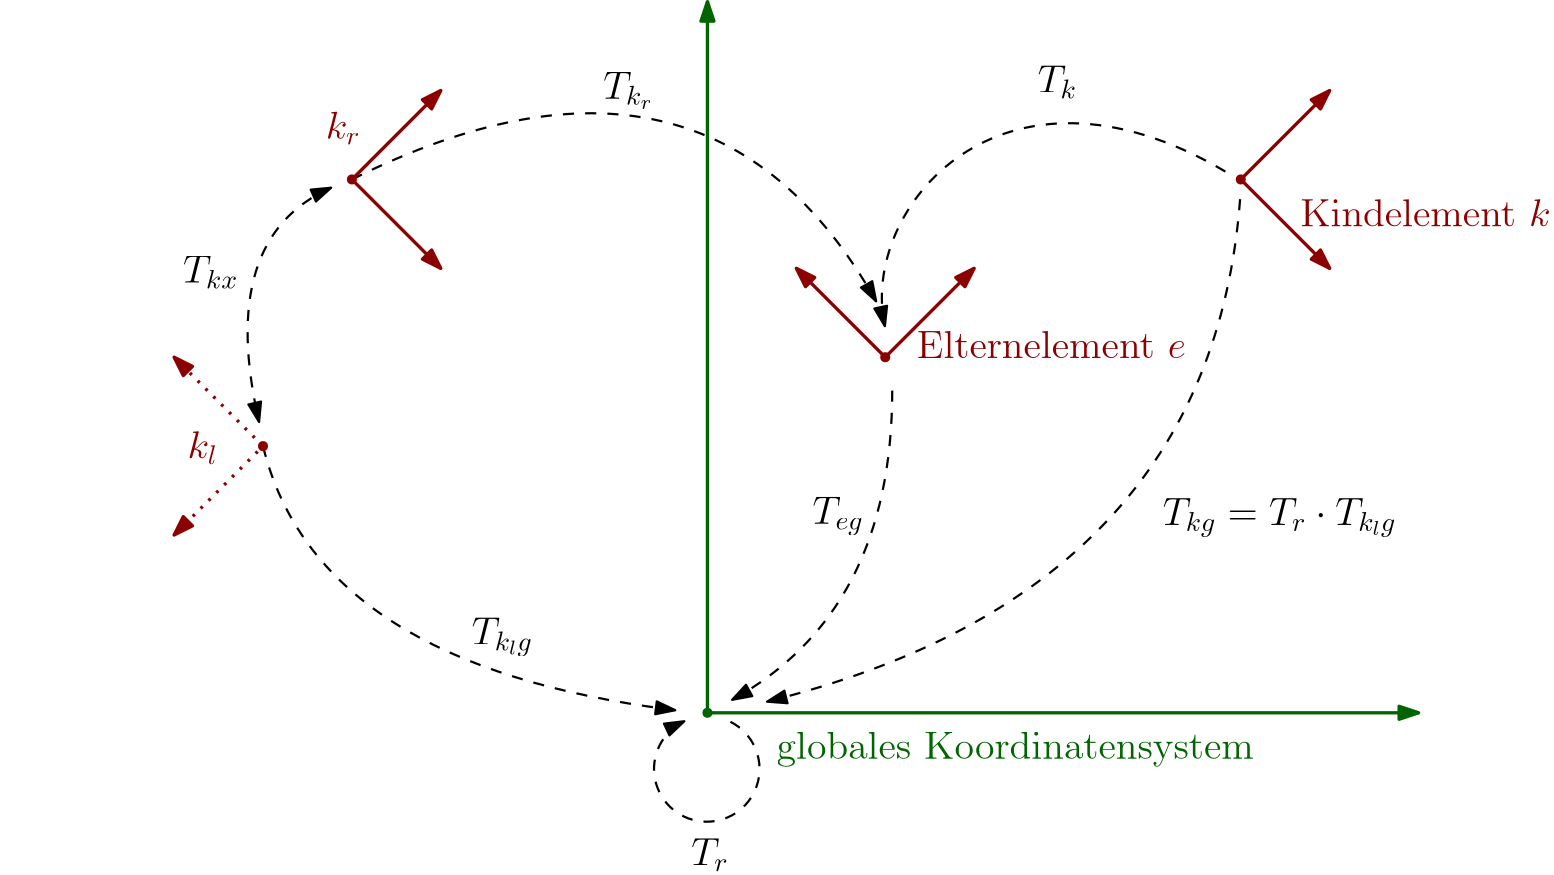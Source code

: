 <?xml version="1.0"?>
<!DOCTYPE ipe SYSTEM "ipe.dtd">
<ipe version="70212" creator="Ipe 7.2.13">
<info created="D:20200107115352" modified="D:20200528155258"/>
<ipestyle name="basic">
<symbol name="arrow/arc(spx)">
<path stroke="sym-stroke" fill="sym-stroke" pen="sym-pen">
0 0 m
-1 0.333 l
-1 -0.333 l
h
</path>
</symbol>
<symbol name="arrow/farc(spx)">
<path stroke="sym-stroke" fill="white" pen="sym-pen">
0 0 m
-1 0.333 l
-1 -0.333 l
h
</path>
</symbol>
<symbol name="arrow/ptarc(spx)">
<path stroke="sym-stroke" fill="sym-stroke" pen="sym-pen">
0 0 m
-1 0.333 l
-0.8 0 l
-1 -0.333 l
h
</path>
</symbol>
<symbol name="arrow/fptarc(spx)">
<path stroke="sym-stroke" fill="white" pen="sym-pen">
0 0 m
-1 0.333 l
-0.8 0 l
-1 -0.333 l
h
</path>
</symbol>
<symbol name="mark/circle(sx)" transformations="translations">
<path fill="sym-stroke">
0.6 0 0 0.6 0 0 e
0.4 0 0 0.4 0 0 e
</path>
</symbol>
<symbol name="mark/disk(sx)" transformations="translations">
<path fill="sym-stroke">
0.6 0 0 0.6 0 0 e
</path>
</symbol>
<symbol name="mark/fdisk(sfx)" transformations="translations">
<group>
<path fill="sym-fill">
0.5 0 0 0.5 0 0 e
</path>
<path fill="sym-stroke" fillrule="eofill">
0.6 0 0 0.6 0 0 e
0.4 0 0 0.4 0 0 e
</path>
</group>
</symbol>
<symbol name="mark/box(sx)" transformations="translations">
<path fill="sym-stroke" fillrule="eofill">
-0.6 -0.6 m
0.6 -0.6 l
0.6 0.6 l
-0.6 0.6 l
h
-0.4 -0.4 m
0.4 -0.4 l
0.4 0.4 l
-0.4 0.4 l
h
</path>
</symbol>
<symbol name="mark/square(sx)" transformations="translations">
<path fill="sym-stroke">
-0.6 -0.6 m
0.6 -0.6 l
0.6 0.6 l
-0.6 0.6 l
h
</path>
</symbol>
<symbol name="mark/fsquare(sfx)" transformations="translations">
<group>
<path fill="sym-fill">
-0.5 -0.5 m
0.5 -0.5 l
0.5 0.5 l
-0.5 0.5 l
h
</path>
<path fill="sym-stroke" fillrule="eofill">
-0.6 -0.6 m
0.6 -0.6 l
0.6 0.6 l
-0.6 0.6 l
h
-0.4 -0.4 m
0.4 -0.4 l
0.4 0.4 l
-0.4 0.4 l
h
</path>
</group>
</symbol>
<symbol name="mark/cross(sx)" transformations="translations">
<group>
<path fill="sym-stroke">
-0.43 -0.57 m
0.57 0.43 l
0.43 0.57 l
-0.57 -0.43 l
h
</path>
<path fill="sym-stroke">
-0.43 0.57 m
0.57 -0.43 l
0.43 -0.57 l
-0.57 0.43 l
h
</path>
</group>
</symbol>
<symbol name="arrow/fnormal(spx)">
<path stroke="sym-stroke" fill="white" pen="sym-pen">
0 0 m
-1 0.333 l
-1 -0.333 l
h
</path>
</symbol>
<symbol name="arrow/pointed(spx)">
<path stroke="sym-stroke" fill="sym-stroke" pen="sym-pen">
0 0 m
-1 0.333 l
-0.8 0 l
-1 -0.333 l
h
</path>
</symbol>
<symbol name="arrow/fpointed(spx)">
<path stroke="sym-stroke" fill="white" pen="sym-pen">
0 0 m
-1 0.333 l
-0.8 0 l
-1 -0.333 l
h
</path>
</symbol>
<symbol name="arrow/linear(spx)">
<path stroke="sym-stroke" pen="sym-pen">
-1 0.333 m
0 0 l
-1 -0.333 l
</path>
</symbol>
<symbol name="arrow/fdouble(spx)">
<path stroke="sym-stroke" fill="white" pen="sym-pen">
0 0 m
-1 0.333 l
-1 -0.333 l
h
-1 0 m
-2 0.333 l
-2 -0.333 l
h
</path>
</symbol>
<symbol name="arrow/double(spx)">
<path stroke="sym-stroke" fill="sym-stroke" pen="sym-pen">
0 0 m
-1 0.333 l
-1 -0.333 l
h
-1 0 m
-2 0.333 l
-2 -0.333 l
h
</path>
</symbol>
<pen name="heavier" value="0.8"/>
<pen name="fat" value="1.2"/>
<pen name="ultrafat" value="2"/>
<symbolsize name="large" value="5"/>
<symbolsize name="small" value="2"/>
<symbolsize name="tiny" value="1.1"/>
<arrowsize name="large" value="10"/>
<arrowsize name="small" value="5"/>
<arrowsize name="tiny" value="3"/>
<color name="red" value="1 0 0"/>
<color name="green" value="0 1 0"/>
<color name="blue" value="0 0 1"/>
<color name="yellow" value="1 1 0"/>
<color name="orange" value="1 0.647 0"/>
<color name="gold" value="1 0.843 0"/>
<color name="purple" value="0.627 0.125 0.941"/>
<color name="gray" value="0.745"/>
<color name="brown" value="0.647 0.165 0.165"/>
<color name="navy" value="0 0 0.502"/>
<color name="pink" value="1 0.753 0.796"/>
<color name="seagreen" value="0.18 0.545 0.341"/>
<color name="turquoise" value="0.251 0.878 0.816"/>
<color name="violet" value="0.933 0.51 0.933"/>
<color name="darkblue" value="0 0 0.545"/>
<color name="darkcyan" value="0 0.545 0.545"/>
<color name="darkgray" value="0.663"/>
<color name="darkgreen" value="0 0.392 0"/>
<color name="darkmagenta" value="0.545 0 0.545"/>
<color name="darkorange" value="1 0.549 0"/>
<color name="darkred" value="0.545 0 0"/>
<color name="lightblue" value="0.678 0.847 0.902"/>
<color name="lightcyan" value="0.878 1 1"/>
<color name="lightgray" value="0.827"/>
<color name="lightgreen" value="0.565 0.933 0.565"/>
<color name="lightyellow" value="1 1 0.878"/>
<dashstyle name="dashed" value="[4] 0"/>
<dashstyle name="dotted" value="[1 3] 0"/>
<dashstyle name="dash dotted" value="[4 2 1 2] 0"/>
<dashstyle name="dash dot dotted" value="[4 2 1 2 1 2] 0"/>
<textsize name="large" value="\large"/>
<textsize name="Large" value="\Large"/>
<textsize name="LARGE" value="\LARGE"/>
<textsize name="huge" value="\huge"/>
<textsize name="Huge" value="\Huge"/>
<textsize name="small" value="\small"/>
<textsize name="footnote" value="\footnotesize"/>
<textsize name="tiny" value="\tiny"/>
<textstyle name="center" begin="\begin{center}" end="\end{center}"/>
<textstyle name="itemize" begin="\begin{itemize}" end="\end{itemize}"/>
<textstyle name="item" begin="\begin{itemize}\item{}" end="\end{itemize}"/>
<gridsize name="4 pts" value="4"/>
<gridsize name="8 pts (~3 mm)" value="8"/>
<gridsize name="16 pts (~6 mm)" value="16"/>
<gridsize name="32 pts (~12 mm)" value="32"/>
<gridsize name="10 pts (~3.5 mm)" value="10"/>
<gridsize name="20 pts (~7 mm)" value="20"/>
<gridsize name="14 pts (~5 mm)" value="14"/>
<gridsize name="28 pts (~10 mm)" value="28"/>
<gridsize name="56 pts (~20 mm)" value="56"/>
<anglesize name="90 deg" value="90"/>
<anglesize name="60 deg" value="60"/>
<anglesize name="45 deg" value="45"/>
<anglesize name="30 deg" value="30"/>
<anglesize name="22.5 deg" value="22.5"/>
<opacity name="10%" value="0.1"/>
<opacity name="30%" value="0.3"/>
<opacity name="50%" value="0.5"/>
<opacity name="75%" value="0.75"/>
<tiling name="falling" angle="-60" step="4" width="1"/>
<tiling name="rising" angle="30" step="4" width="1"/>
</ipestyle>
<page>
<layer name="alpha"/>
<view layers="alpha" active="alpha"/>
<path layer="alpha" stroke="black" dash="dashed" pen="heavier" arrow="normal/normal">
96 608 m
115.35 528.884
244.418 512.922 c
</path>
<path stroke="black" dash="dashed" pen="heavier" arrow="normal/normal" rarrow="normal/normal">
120.521 701.018 m
79.3162 682.819
94.5828 616.688 c
</path>
<path stroke="black" dash="dashed" pen="heavier" arrow="normal/normal">
128 704 m
256 768
316.726 660.12 c
</path>
<path matrix="1 0 0 1 192 0" stroke="darkgreen" pen="fat" arrow="normal/normal" rarrow="normal/normal">
64 768 m
64 512 l
320 512 l
</path>
<path matrix="1 0 0 1 192 0" stroke="darkred" pen="fat" arrow="normal/normal" rarrow="normal/normal">
288 736 m
256 704 l
288 672 l
</path>
<path matrix="1 0 0 1 192 0" stroke="darkred" pen="fat" arrow="normal/normal" rarrow="normal/normal">
96 672 m
128 640 l
160 672 l
</path>
<use matrix="1 0 0 1 192 0" name="mark/disk(sx)" pos="256 704" size="normal" stroke="darkred"/>
<use matrix="1 0 0 1 192 0" name="mark/disk(sx)" pos="128 640" size="normal" stroke="darkred"/>
<use matrix="1 0 0 1 192 0" name="mark/disk(sx)" pos="64 512" size="normal" stroke="darkgreen"/>
<path matrix="1 0 0 1 192 0" stroke="black" dash="dashed" pen="heavier" arrow="normal/normal">
250.455 706.84 m
169.616 754.548
118.595 693.587
127.872 651.18 c
</path>
<path matrix="1 0 0 1 192 0" stroke="black" dash="dashed" pen="heavier" arrow="normal/normal">
130.522 627.989 m
130.522 548.476
72.875 516.67 c
</path>
<path matrix="1 0 0 1 192 0" stroke="black" dash="dashed" pen="heavier" arrow="normal/normal">
255.756 696.9 m
245.154 555.764
85.4646 516.008 c
</path>
<text matrix="1 0 0 1 206.392 0.47181" transformations="translations" pos="87.4524 579.618" stroke="black" type="label" width="18.479" height="9.802" depth="4.09" valign="baseline" size="Large" style="math">T_{eg}</text>
<text matrix="1 0 0 1 287.416 155.714" transformations="translations" pos="87.4524 579.618" stroke="black" type="label" width="14.232" height="9.805" depth="2.15" valign="baseline" size="Large" style="math">T_k</text>
<text matrix="1 0 0 1 332.473 0.00041555" transformations="translations" pos="87.4524 579.618" stroke="black" type="label" width="84.185" height="9.802" depth="4.09" valign="baseline" size="Large" style="math">T_{kg} = T_r \cdot T_{k_lg}</text>
<text matrix="1 0 0 1 216.885 -0.592498" transformations="translations" pos="64 496" stroke="darkgreen" type="label" width="171.916" height="9.962" depth="2.79" valign="baseline" size="Large">globales Koordinatensystem</text>
<text matrix="1 0 0 1 187.392 -0.276488" transformations="translations" pos="144 640" stroke="darkred" type="label" width="96.839" height="9.963" depth="0" valign="baseline" size="Large">Elternelement $e$</text>
<text matrix="1 0 0 1 325.408 47.126" transformations="translations" pos="144 640" stroke="darkred" type="label" width="90.114" height="9.963" depth="0" valign="baseline" size="Large">Kindelement $k$</text>
<path matrix="-1 0 0 1 352 -96" stroke="darkred" dash="dotted" pen="fat" arrow="normal/normal" rarrow="normal/normal">
288 736 m
256 704 l
288 672 l
</path>
<use matrix="-1 0 0 1 352 -96" name="mark/disk(sx)" pos="256 704" size="normal" stroke="darkred"/>
<path matrix="1 0 0 1 -128 0" stroke="darkred" pen="fat" arrow="normal/normal" rarrow="normal/normal">
288 736 m
256 704 l
288 672 l
</path>
<use matrix="1 0 0 1 -128 0" name="mark/disk(sx)" pos="256 704" size="normal" stroke="darkred"/>
<text matrix="1 0 0 1 -19.1549 -79.8872" transformations="translations" pos="96 800" stroke="darkred" type="minipage" width="96" height="8.545" depth="3.57" valign="baseline" size="Large" style="center">$k_r$ </text>
<text matrix="1 0 0 1 -93.6819 -194.924" transformations="translations" pos="96 800" stroke="darkred" type="minipage" width="144" height="8.545" depth="3.57" valign="baseline" size="Large" style="center">$k_l$ </text>
<text matrix="1 0 0 1 131.001 153.426" transformations="translations" pos="87.4524 579.618" stroke="black" type="label" width="18.33" height="9.8" depth="3.65" valign="baseline" size="Large" style="math">T_{k_r}</text>
<text matrix="1 0 0 1 -20.2372 87.2384" transformations="translations" pos="87.4524 579.618" stroke="black" type="label" width="19.925" height="9.805" depth="2.15" valign="baseline" size="Large" style="math">T_{kx}</text>
<text matrix="1 0 0 1 83.7296 -43.0075" transformations="translations" pos="87.4524 579.618" stroke="black" type="label" width="22.085" height="9.802" depth="4.09" valign="baseline" size="Large" style="math">T_{k_lg}</text>
<path stroke="black" dash="dashed" pen="heavier" arrow="normal/normal">
264.276 508.745 m
18.9915 0 0 -18.9915 255.757 491.772 247.671 508.956 a
</path>
<text matrix="1 0 0 1 162.746 -122.553" transformations="translations" pos="87.4524 579.618" stroke="black" type="label" width="13.503" height="9.805" depth="2.15" valign="baseline" size="Large" style="math">T_r</text>
</page>
</ipe>
